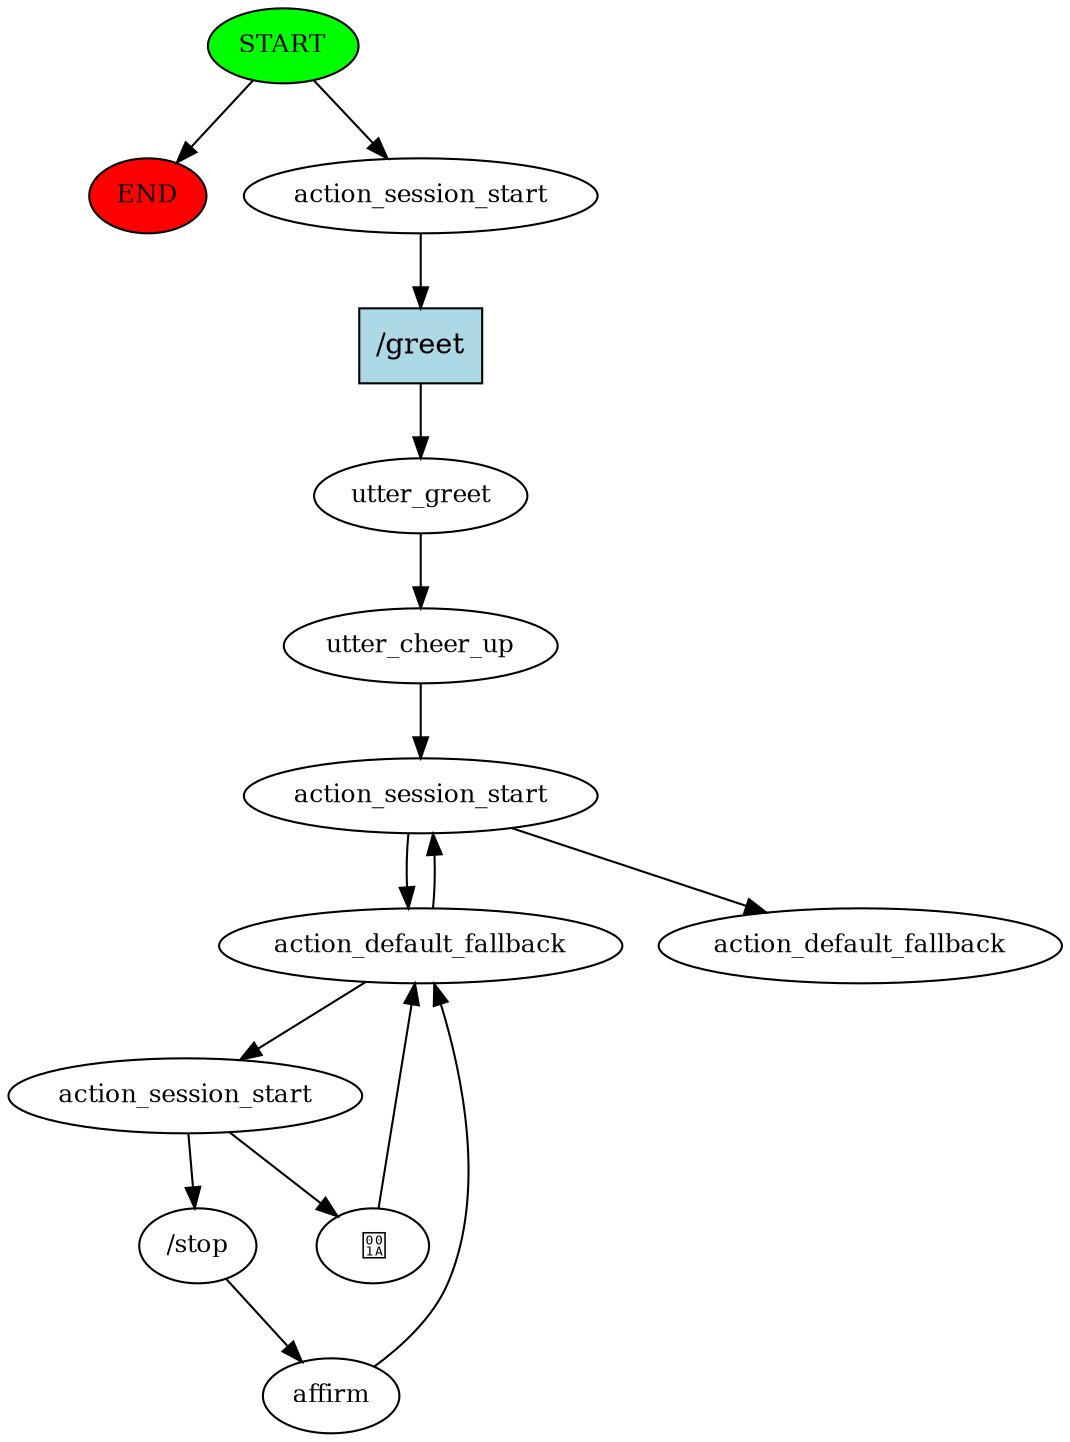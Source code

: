 digraph  {
0 [class="start active", fillcolor=green, fontsize=12, label=START, style=filled];
"-1" [class=end, fillcolor=red, fontsize=12, label=END, style=filled];
1 [class=active, fontsize=12, label=action_session_start];
2 [class=active, fontsize=12, label=utter_greet];
3 [class=active, fontsize=12, label=utter_cheer_up];
4 [class=active, fontsize=12, label=action_session_start];
5 [class=active, fontsize=12, label=action_default_fallback];
12 [class=active, fontsize=12, label=action_session_start];
13 [class=active, fontsize=12, label="/stop"];
14 [class=active, fontsize=12, label=affirm];
17 [class=active, fontsize=12, label=""];
20 [class="dashed active", fontsize=12, label=action_default_fallback];
21 [class="intent active", fillcolor=lightblue, label="/greet", shape=rect, style=filled];
0 -> "-1"  [class="", key=NONE, label=""];
0 -> 1  [class=active, key=NONE, label=""];
1 -> 21  [class=active, key=0];
2 -> 3  [class=active, key=NONE, label=""];
3 -> 4  [class=active, key=NONE, label=""];
4 -> 5  [class=active, key=NONE, label=""];
4 -> 20  [class=active, key=NONE, label=""];
5 -> 4  [class=active, key=NONE, label=""];
5 -> 12  [class=active, key=NONE, label=""];
12 -> 13  [class=active, key=NONE, label=""];
12 -> 17  [class=active, key=NONE, label=""];
13 -> 14  [class=active, key=NONE, label=""];
14 -> 5  [class=active, key=NONE, label=""];
17 -> 5  [class=active, key=NONE, label=""];
21 -> 2  [class=active, key=0];
}
